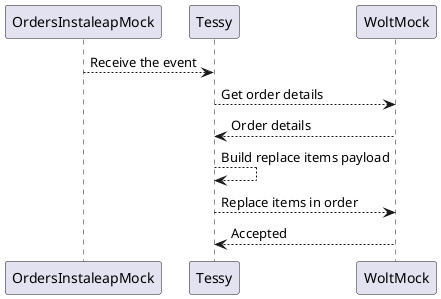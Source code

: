 @startuml


OrdersInstaleapMock --> Tessy: Receive the event

Tessy --> WoltMock: Get order details
WoltMock --> Tessy: Order details

Tessy --> Tessy: Build replace items payload
Tessy --> WoltMock: Replace items in order

WoltMock --> Tessy: Accepted
@enduml